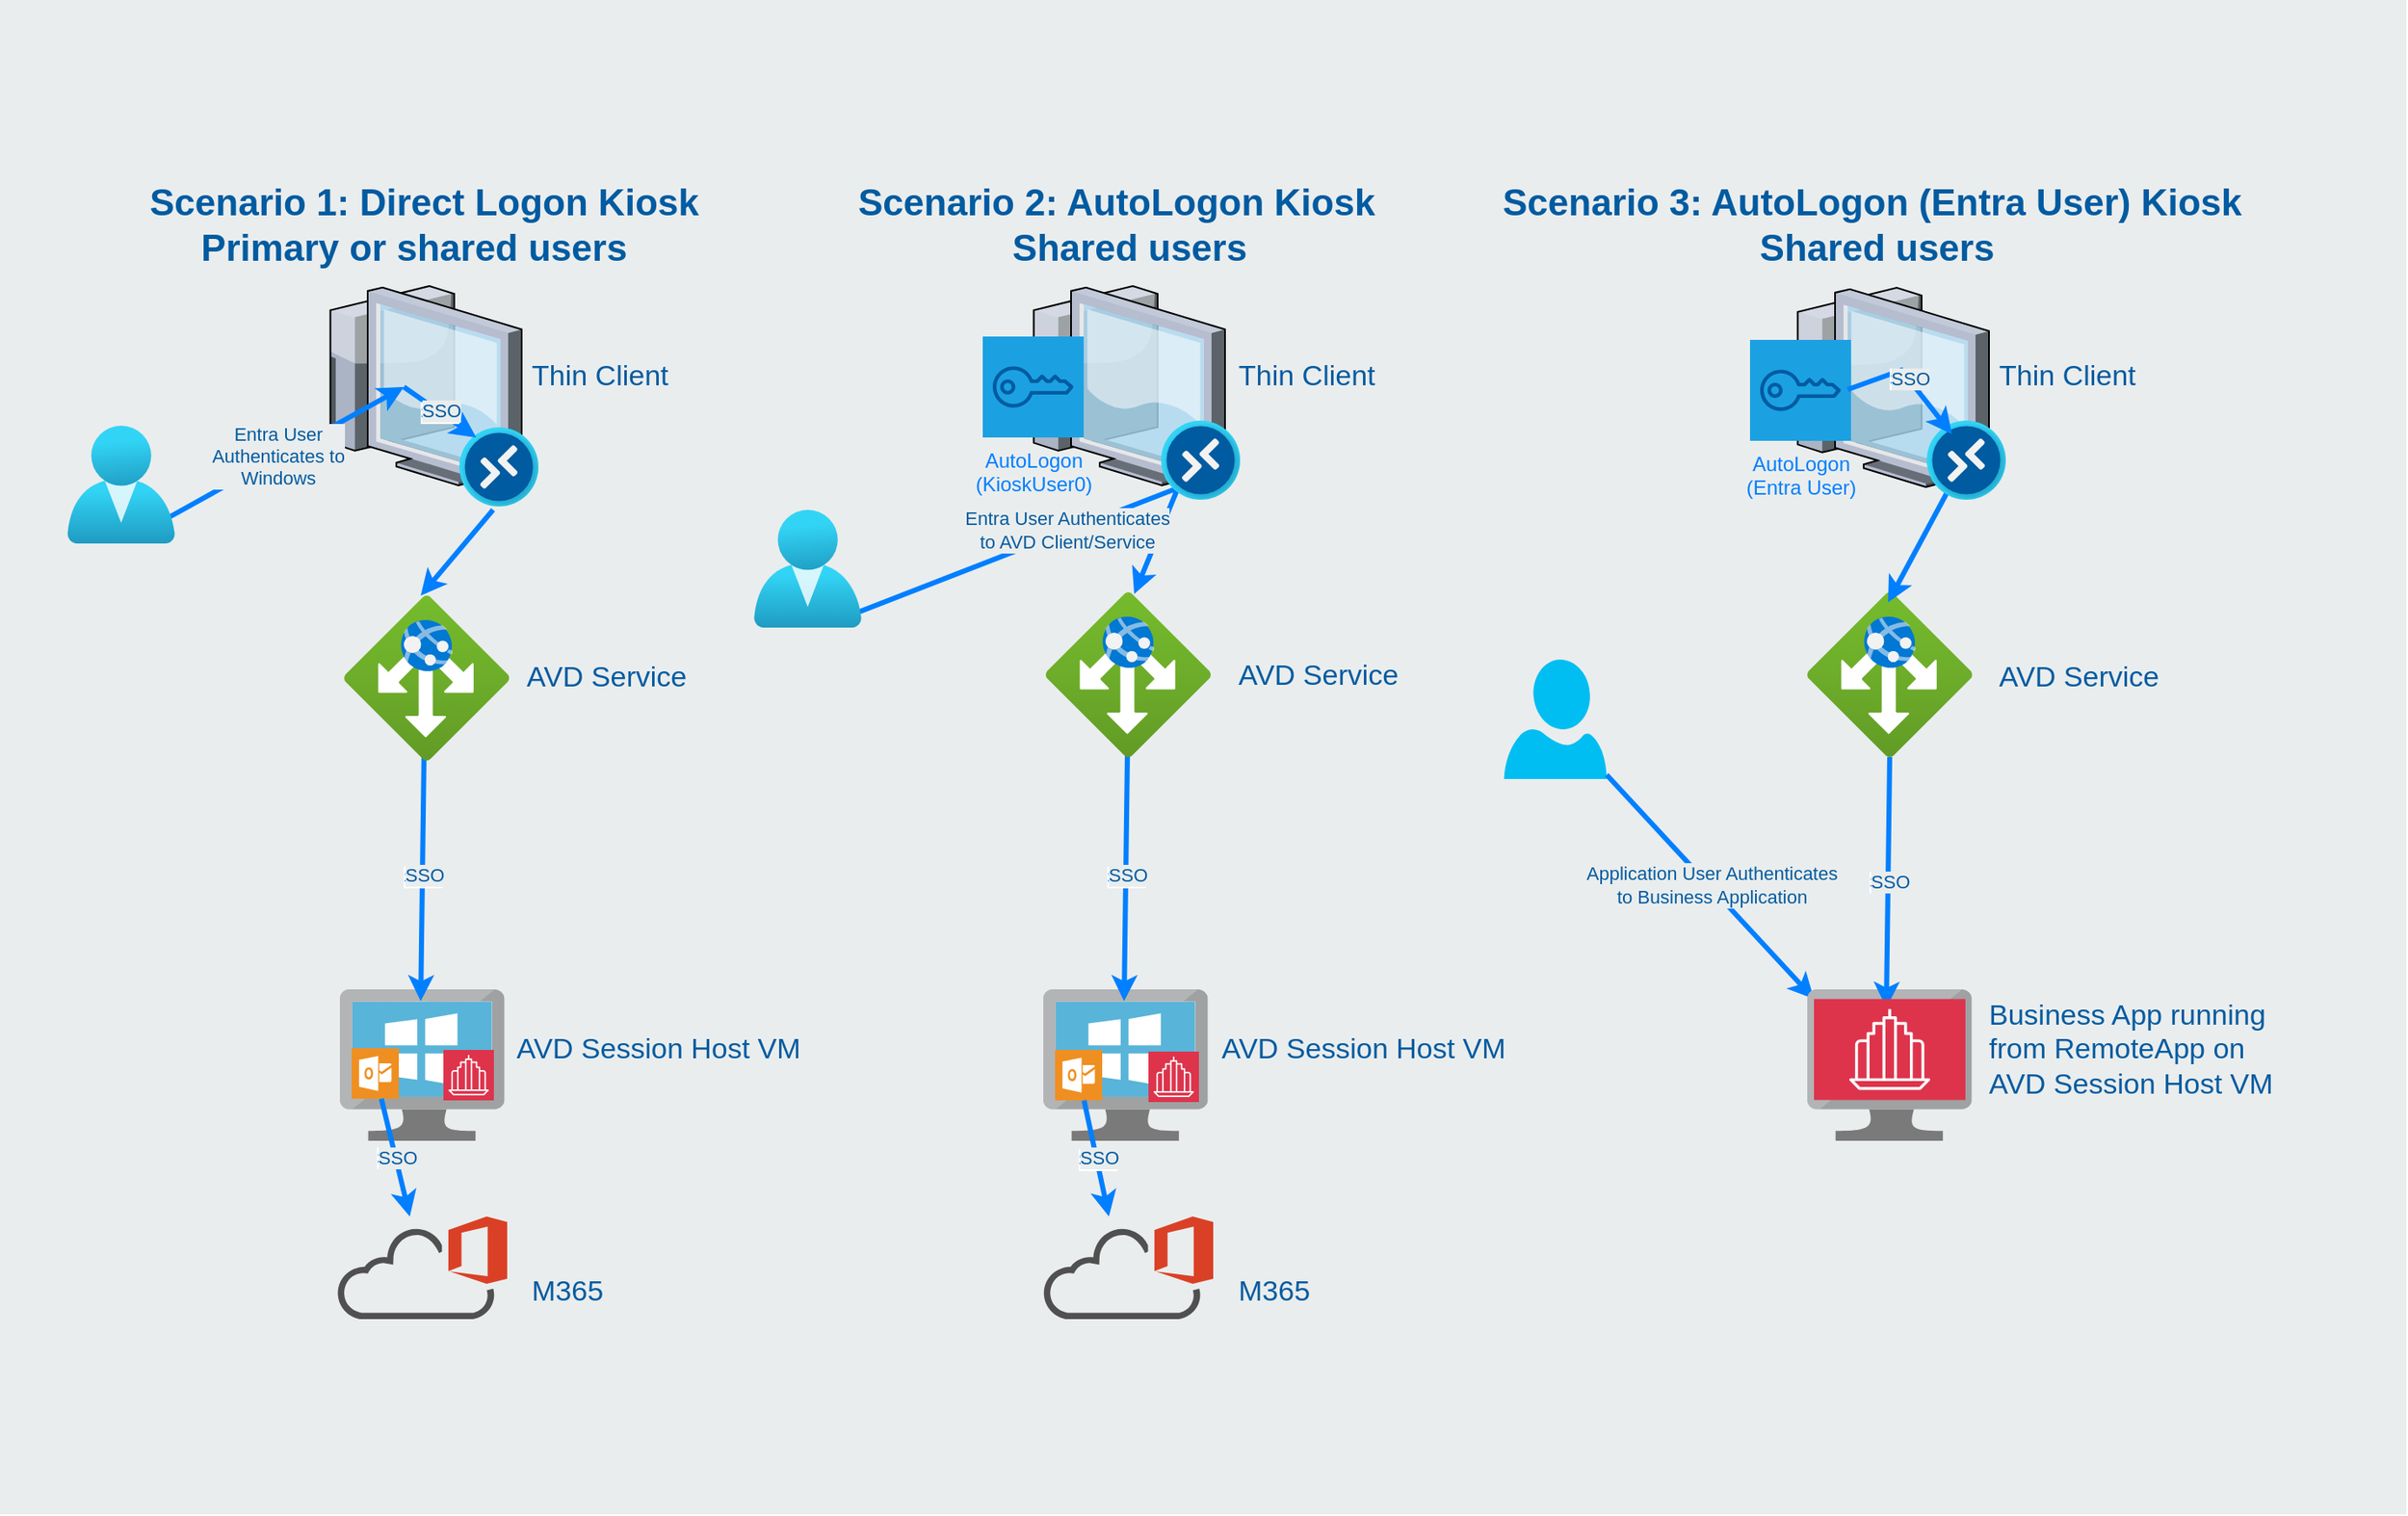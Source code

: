 <mxfile version="24.7.17">
  <diagram id="WI9T0HZ2pTsCkuznbFz-" name="Page-1">
    <mxGraphModel dx="4954" dy="1916" grid="1" gridSize="10" guides="1" tooltips="1" connect="1" arrows="1" fold="1" page="1" pageScale="1" pageWidth="1600" pageHeight="900" math="0" shadow="0">
      <root>
        <mxCell id="0" />
        <mxCell id="1" parent="0" />
        <mxCell id="4KMowXOghCUeAg-g3J02-1" value="" style="rounded=0;whiteSpace=wrap;html=1;fillColor=#EAEDED;fontSize=22;fontColor=#005ba1;strokeColor=none;labelBackgroundColor=#ffffff;" parent="1" vertex="1">
          <mxGeometry x="-1600" width="1430" height="900" as="geometry" />
        </mxCell>
        <mxCell id="WY4BZt5dDuYTtBrI8spX-12" value="" style="image;aspect=fixed;html=1;points=[];align=center;fontSize=12;image=img/lib/azure2/networking/Application_Gateways.svg;" vertex="1" parent="1">
          <mxGeometry x="-526" y="352" width="98" height="98" as="geometry" />
        </mxCell>
        <mxCell id="n1B-uEAb60fSnsBaZO2a-2" value="" style="verticalLabelPosition=bottom;sketch=0;aspect=fixed;html=1;verticalAlign=top;strokeColor=none;align=center;outlineConnect=0;shape=mxgraph.citrix.thin_client;" parent="1" vertex="1">
          <mxGeometry x="-1410" y="170" width="120" height="120" as="geometry" />
        </mxCell>
        <mxCell id="n1B-uEAb60fSnsBaZO2a-9" value="" style="image;sketch=0;aspect=fixed;html=1;points=[];align=center;fontSize=12;image=img/lib/mscae/VirtualMachineWindows.svg;" parent="1" vertex="1">
          <mxGeometry x="-1398" y="588" width="97.82" height="90" as="geometry" />
        </mxCell>
        <mxCell id="n1B-uEAb60fSnsBaZO2a-8" value="" style="sketch=0;points=[[0,0,0],[0.25,0,0],[0.5,0,0],[0.75,0,0],[1,0,0],[0,1,0],[0.25,1,0],[0.5,1,0],[0.75,1,0],[1,1,0],[0,0.25,0],[0,0.5,0],[0,0.75,0],[1,0.25,0],[1,0.5,0],[1,0.75,0]];outlineConnect=0;fontColor=#232F3E;fillColor=#DD344C;strokeColor=#ffffff;dashed=0;verticalLabelPosition=bottom;verticalAlign=top;align=center;html=1;fontSize=12;fontStyle=0;aspect=fixed;shape=mxgraph.aws4.resourceIcon;resIcon=mxgraph.aws4.business_application;" parent="1" vertex="1">
          <mxGeometry x="-1336.5" y="624" width="30" height="30" as="geometry" />
        </mxCell>
        <mxCell id="n1B-uEAb60fSnsBaZO2a-15" value="" style="endArrow=classic;html=1;rounded=0;strokeColor=#007FFF;strokeWidth=3;fontColor=#007FFF;labelBackgroundColor=#ffffff;exitX=0.87;exitY=0.65;exitDx=0;exitDy=0;exitPerimeter=0;" parent="1" edge="1">
          <mxGeometry relative="1" as="geometry">
            <mxPoint x="-1508.675" y="312.5" as="sourcePoint" />
            <mxPoint x="-1360" y="230" as="targetPoint" />
          </mxGeometry>
        </mxCell>
        <mxCell id="n1B-uEAb60fSnsBaZO2a-18" value="Entra User&lt;div&gt;Authenticates to&lt;/div&gt;&lt;div&gt;Windows&lt;/div&gt;" style="edgeLabel;html=1;align=center;verticalAlign=middle;resizable=0;points=[];labelBackgroundColor=#eaeded;fontColor=#005ba1;" parent="n1B-uEAb60fSnsBaZO2a-15" vertex="1" connectable="0">
          <mxGeometry x="-0.007" y="1" relative="1" as="geometry">
            <mxPoint as="offset" />
          </mxGeometry>
        </mxCell>
        <mxCell id="n1B-uEAb60fSnsBaZO2a-19" value="" style="endArrow=classic;html=1;rounded=0;strokeColor=#007FFF;strokeWidth=3;fontColor=#007FFF;labelBackgroundColor=#ffffff;movable=1;resizable=1;rotatable=1;deletable=1;editable=1;locked=0;connectable=1;exitX=0.426;exitY=1.043;exitDx=0;exitDy=0;exitPerimeter=0;" parent="1" edge="1" source="WY4BZt5dDuYTtBrI8spX-1">
          <mxGeometry relative="1" as="geometry">
            <mxPoint x="-1350" y="289" as="sourcePoint" />
            <mxPoint x="-1350" y="354" as="targetPoint" />
          </mxGeometry>
        </mxCell>
        <mxCell id="n1B-uEAb60fSnsBaZO2a-23" value="SSO" style="endArrow=classic;html=1;rounded=0;strokeColor=#007FFF;strokeWidth=3;fontColor=#007FFF;labelBackgroundColor=#ffffff;entryX=0.491;entryY=0.078;entryDx=0;entryDy=0;entryPerimeter=0;exitX=0.521;exitY=0.948;exitDx=0;exitDy=0;exitPerimeter=0;" parent="1" target="n1B-uEAb60fSnsBaZO2a-9" edge="1">
          <mxGeometry relative="1" as="geometry">
            <mxPoint x="-1347.984" y="446.008" as="sourcePoint" />
            <mxPoint x="-1350" y="580" as="targetPoint" />
          </mxGeometry>
        </mxCell>
        <mxCell id="n1B-uEAb60fSnsBaZO2a-24" value="SSO" style="edgeLabel;html=1;align=center;verticalAlign=middle;resizable=0;points=[];labelBackgroundColor=#eaeded;fontColor=#005ba1;" parent="n1B-uEAb60fSnsBaZO2a-23" vertex="1" connectable="0">
          <mxGeometry x="-0.007" y="1" relative="1" as="geometry">
            <mxPoint as="offset" />
          </mxGeometry>
        </mxCell>
        <mxCell id="n1B-uEAb60fSnsBaZO2a-29" value="" style="verticalLabelPosition=bottom;sketch=0;aspect=fixed;html=1;verticalAlign=top;strokeColor=none;align=center;outlineConnect=0;shape=mxgraph.citrix.thin_client;" parent="1" vertex="1">
          <mxGeometry x="-992" y="170" width="120" height="120" as="geometry" />
        </mxCell>
        <mxCell id="n1B-uEAb60fSnsBaZO2a-31" value="" style="image;sketch=0;aspect=fixed;html=1;points=[];align=center;fontSize=12;image=img/lib/mscae/VirtualMachineWindows.svg;" parent="1" vertex="1">
          <mxGeometry x="-980" y="588" width="97.82" height="90" as="geometry" />
        </mxCell>
        <mxCell id="n1B-uEAb60fSnsBaZO2a-32" value="" style="sketch=0;points=[[0,0,0],[0.25,0,0],[0.5,0,0],[0.75,0,0],[1,0,0],[0,1,0],[0.25,1,0],[0.5,1,0],[0.75,1,0],[1,1,0],[0,0.25,0],[0,0.5,0],[0,0.75,0],[1,0.25,0],[1,0.5,0],[1,0.75,0]];outlineConnect=0;fontColor=#232F3E;fillColor=#DD344C;strokeColor=#ffffff;dashed=0;verticalLabelPosition=bottom;verticalAlign=top;align=center;html=1;fontSize=12;fontStyle=0;aspect=fixed;shape=mxgraph.aws4.resourceIcon;resIcon=mxgraph.aws4.business_application;" parent="1" vertex="1">
          <mxGeometry x="-917.5" y="625" width="30" height="30" as="geometry" />
        </mxCell>
        <mxCell id="n1B-uEAb60fSnsBaZO2a-33" value="" style="endArrow=classic;html=1;rounded=0;strokeColor=#007FFF;strokeWidth=3;fontColor=#007FFF;labelBackgroundColor=#ffffff;exitX=0.922;exitY=0.886;exitDx=0;exitDy=0;exitPerimeter=0;entryX=0.536;entryY=0.01;entryDx=0;entryDy=0;entryPerimeter=0;" parent="1" target="WY4BZt5dDuYTtBrI8spX-8" edge="1" source="n1B-uEAb60fSnsBaZO2a-79">
          <mxGeometry relative="1" as="geometry">
            <mxPoint x="-1090.675" y="312.5" as="sourcePoint" />
            <mxPoint x="-1319" as="targetPoint" />
            <Array as="points">
              <mxPoint x="-900" y="290" />
            </Array>
          </mxGeometry>
        </mxCell>
        <mxCell id="n1B-uEAb60fSnsBaZO2a-34" value="Entra User Authenticates&lt;div&gt;to AVD Client/Service&lt;/div&gt;" style="edgeLabel;html=1;align=center;verticalAlign=middle;resizable=0;points=[];labelBackgroundColor=#eaeded;fontColor=#005ba1;" parent="n1B-uEAb60fSnsBaZO2a-33" vertex="1" connectable="0">
          <mxGeometry x="-0.007" y="1" relative="1" as="geometry">
            <mxPoint as="offset" />
          </mxGeometry>
        </mxCell>
        <mxCell id="n1B-uEAb60fSnsBaZO2a-37" value="SSO" style="endArrow=classic;html=1;rounded=0;strokeColor=#007FFF;strokeWidth=3;fontColor=#007FFF;labelBackgroundColor=#ffffff;entryX=0.491;entryY=0.078;entryDx=0;entryDy=0;entryPerimeter=0;exitX=0.521;exitY=0.948;exitDx=0;exitDy=0;exitPerimeter=0;" parent="1" target="n1B-uEAb60fSnsBaZO2a-31" edge="1">
          <mxGeometry relative="1" as="geometry">
            <mxPoint x="-929.984" y="446.008" as="sourcePoint" />
            <mxPoint x="-932" y="580" as="targetPoint" />
          </mxGeometry>
        </mxCell>
        <mxCell id="n1B-uEAb60fSnsBaZO2a-38" value="SSO" style="edgeLabel;html=1;align=center;verticalAlign=middle;resizable=0;points=[];labelBackgroundColor=#eaeded;fontColor=#005ba1;" parent="n1B-uEAb60fSnsBaZO2a-37" vertex="1" connectable="0">
          <mxGeometry x="-0.007" y="1" relative="1" as="geometry">
            <mxPoint as="offset" />
          </mxGeometry>
        </mxCell>
        <mxCell id="n1B-uEAb60fSnsBaZO2a-39" value="AutoLogon&lt;div&gt;(KioskUser0)&lt;/div&gt;" style="sketch=0;outlineConnect=0;fontColor=#007FFF;strokeColor=#005ba1;fillColor=#1ba1e2;dashed=0;verticalLabelPosition=bottom;verticalAlign=top;align=center;html=1;fontSize=12;fontStyle=0;aspect=fixed;shape=mxgraph.aws4.resourceIcon;resIcon=mxgraph.aws4.addon;" parent="1" vertex="1">
          <mxGeometry x="-1016" y="200" width="60" height="60" as="geometry" />
        </mxCell>
        <mxCell id="n1B-uEAb60fSnsBaZO2a-41" value="" style="verticalLabelPosition=bottom;sketch=0;aspect=fixed;html=1;verticalAlign=top;strokeColor=none;align=center;outlineConnect=0;shape=mxgraph.citrix.thin_client;" parent="1" vertex="1">
          <mxGeometry x="-538" y="171" width="120" height="120" as="geometry" />
        </mxCell>
        <mxCell id="n1B-uEAb60fSnsBaZO2a-42" value="" style="verticalLabelPosition=bottom;html=1;verticalAlign=top;align=center;strokeColor=none;fillColor=#00BEF2;shape=mxgraph.azure.user;" parent="1" vertex="1">
          <mxGeometry x="-706.2" y="392" width="61" height="71" as="geometry" />
        </mxCell>
        <mxCell id="n1B-uEAb60fSnsBaZO2a-45" value="" style="endArrow=classic;html=1;rounded=0;strokeColor=#007FFF;strokeWidth=3;fontColor=#007FFF;labelBackgroundColor=#ffffff;entryX=0;entryY=0;entryDx=0;entryDy=0;entryPerimeter=0;" parent="1" source="n1B-uEAb60fSnsBaZO2a-42" target="n1B-uEAb60fSnsBaZO2a-44" edge="1">
          <mxGeometry relative="1" as="geometry">
            <mxPoint x="-651.02" y="333" as="sourcePoint" />
            <mxPoint x="-527.82" y="630" as="targetPoint" />
          </mxGeometry>
        </mxCell>
        <mxCell id="n1B-uEAb60fSnsBaZO2a-46" value="Application User Authenticates&lt;div&gt;to Business Application&lt;/div&gt;" style="edgeLabel;html=1;align=center;verticalAlign=middle;resizable=0;points=[];labelBackgroundColor=#eaeded;fontColor=#005ba1;" parent="n1B-uEAb60fSnsBaZO2a-45" vertex="1" connectable="0">
          <mxGeometry x="-0.007" y="1" relative="1" as="geometry">
            <mxPoint as="offset" />
          </mxGeometry>
        </mxCell>
        <mxCell id="n1B-uEAb60fSnsBaZO2a-49" value="AutoLogon&lt;div&gt;(Entra User)&lt;/div&gt;" style="sketch=0;outlineConnect=0;fontColor=#007FFF;strokeColor=#005ba1;fillColor=#1ba1e2;dashed=0;verticalLabelPosition=bottom;verticalAlign=top;align=center;html=1;fontSize=12;fontStyle=0;aspect=fixed;shape=mxgraph.aws4.resourceIcon;resIcon=mxgraph.aws4.addon;" parent="1" vertex="1">
          <mxGeometry x="-560" y="202" width="60" height="60" as="geometry" />
        </mxCell>
        <mxCell id="n1B-uEAb60fSnsBaZO2a-51" value="" style="endArrow=classic;html=1;rounded=0;strokeColor=#007FFF;strokeWidth=3;fontColor=#007FFF;labelBackgroundColor=#ffffff;movable=1;resizable=1;rotatable=1;deletable=1;editable=1;locked=0;connectable=1;entryX=0.5;entryY=0.021;entryDx=0;entryDy=0;entryPerimeter=0;" parent="1" edge="1">
          <mxGeometry relative="1" as="geometry">
            <mxPoint x="-442" y="291" as="sourcePoint" />
            <mxPoint x="-478" y="358.016" as="targetPoint" />
          </mxGeometry>
        </mxCell>
        <mxCell id="n1B-uEAb60fSnsBaZO2a-53" value="" style="sketch=0;pointerEvents=1;shadow=0;dashed=0;html=1;strokeColor=none;fillColor=#505050;labelPosition=center;verticalLabelPosition=bottom;outlineConnect=0;verticalAlign=top;align=center;shape=mxgraph.office.clouds.office_365;" parent="1" vertex="1">
          <mxGeometry x="-1399.59" y="723" width="101" height="61" as="geometry" />
        </mxCell>
        <mxCell id="n1B-uEAb60fSnsBaZO2a-54" value="" style="shadow=0;dashed=0;html=1;strokeColor=none;fillColor=#EF8F21;labelPosition=center;verticalLabelPosition=bottom;verticalAlign=top;align=center;outlineConnect=0;shape=mxgraph.veeam.ms_outlook;" parent="1" vertex="1">
          <mxGeometry x="-973" y="624" width="28" height="30" as="geometry" />
        </mxCell>
        <mxCell id="n1B-uEAb60fSnsBaZO2a-55" value="" style="shadow=0;dashed=0;html=1;strokeColor=none;fillColor=#EF8F21;labelPosition=center;verticalLabelPosition=bottom;verticalAlign=top;align=center;outlineConnect=0;shape=mxgraph.veeam.ms_outlook;" parent="1" vertex="1">
          <mxGeometry x="-1391" y="623" width="28" height="30" as="geometry" />
        </mxCell>
        <mxCell id="n1B-uEAb60fSnsBaZO2a-56" value="" style="sketch=0;pointerEvents=1;shadow=0;dashed=0;html=1;strokeColor=none;fillColor=#505050;labelPosition=center;verticalLabelPosition=bottom;outlineConnect=0;verticalAlign=top;align=center;shape=mxgraph.office.clouds.office_365;" parent="1" vertex="1">
          <mxGeometry x="-980" y="723" width="101" height="61" as="geometry" />
        </mxCell>
        <mxCell id="n1B-uEAb60fSnsBaZO2a-57" value="SSO" style="endArrow=classic;html=1;rounded=0;strokeColor=#007FFF;strokeWidth=3;fontColor=#007FFF;labelBackgroundColor=#ffffff;" parent="1" source="n1B-uEAb60fSnsBaZO2a-55" target="n1B-uEAb60fSnsBaZO2a-53" edge="1">
          <mxGeometry relative="1" as="geometry">
            <mxPoint x="-1338" y="456" as="sourcePoint" />
            <mxPoint x="-1340" y="607" as="targetPoint" />
          </mxGeometry>
        </mxCell>
        <mxCell id="n1B-uEAb60fSnsBaZO2a-58" value="SSO" style="edgeLabel;html=1;align=center;verticalAlign=middle;resizable=0;points=[];labelBackgroundColor=#eaeded;fontColor=#005ba1;" parent="n1B-uEAb60fSnsBaZO2a-57" vertex="1" connectable="0">
          <mxGeometry x="-0.007" y="1" relative="1" as="geometry">
            <mxPoint as="offset" />
          </mxGeometry>
        </mxCell>
        <mxCell id="n1B-uEAb60fSnsBaZO2a-61" value="SSO" style="endArrow=classic;html=1;rounded=0;strokeColor=#007FFF;strokeWidth=3;fontColor=#007FFF;labelBackgroundColor=#ffffff;" parent="1" source="n1B-uEAb60fSnsBaZO2a-54" edge="1">
          <mxGeometry relative="1" as="geometry">
            <mxPoint x="-960" y="670" as="sourcePoint" />
            <mxPoint x="-941" y="723" as="targetPoint" />
          </mxGeometry>
        </mxCell>
        <mxCell id="n1B-uEAb60fSnsBaZO2a-62" value="SSO" style="edgeLabel;html=1;align=center;verticalAlign=middle;resizable=0;points=[];labelBackgroundColor=#eaeded;fontColor=#005ba1;" parent="n1B-uEAb60fSnsBaZO2a-61" vertex="1" connectable="0">
          <mxGeometry x="-0.007" y="1" relative="1" as="geometry">
            <mxPoint as="offset" />
          </mxGeometry>
        </mxCell>
        <mxCell id="n1B-uEAb60fSnsBaZO2a-64" value="Thin Client" style="strokeWidth=1;shadow=0;dashed=0;align=center;html=1;shape=mxgraph.mockup.text.textBox;fontColor=#005ba1;align=left;fontSize=17;spacingLeft=4;spacingTop=-3;whiteSpace=wrap;strokeColor=none;mainText=;labelBackgroundColor=none;fillColor=none;" parent="1" vertex="1">
          <mxGeometry x="-1290" y="210" width="150" height="30" as="geometry" />
        </mxCell>
        <mxCell id="n1B-uEAb60fSnsBaZO2a-65" value="Thin Client" style="strokeWidth=1;shadow=0;dashed=0;align=center;html=1;shape=mxgraph.mockup.text.textBox;fontColor=#005ba1;align=left;fontSize=17;spacingLeft=4;spacingTop=-3;whiteSpace=wrap;strokeColor=none;mainText=;labelBackgroundColor=none;fillColor=none;" parent="1" vertex="1">
          <mxGeometry x="-870.5" y="210" width="150" height="30" as="geometry" />
        </mxCell>
        <mxCell id="n1B-uEAb60fSnsBaZO2a-66" value="Thin Client" style="strokeWidth=1;shadow=0;dashed=0;align=center;html=1;shape=mxgraph.mockup.text.textBox;fontColor=#005ba1;align=left;fontSize=17;spacingLeft=4;spacingTop=-3;whiteSpace=wrap;strokeColor=none;mainText=;labelBackgroundColor=none;fillColor=none;" parent="1" vertex="1">
          <mxGeometry x="-418" y="210" width="150" height="30" as="geometry" />
        </mxCell>
        <mxCell id="n1B-uEAb60fSnsBaZO2a-67" value="AVD Service" style="strokeWidth=1;shadow=0;dashed=0;align=center;html=1;shape=mxgraph.mockup.text.textBox;fontColor=#005ba1;align=left;fontSize=17;spacingLeft=4;spacingTop=-3;whiteSpace=wrap;strokeColor=none;mainText=;labelBackgroundColor=none;fillColor=none;" parent="1" vertex="1">
          <mxGeometry x="-1293" y="389" width="150" height="30" as="geometry" />
        </mxCell>
        <mxCell id="n1B-uEAb60fSnsBaZO2a-68" value="AVD Service" style="strokeWidth=1;shadow=0;dashed=0;align=center;html=1;shape=mxgraph.mockup.text.textBox;fontColor=#005ba1;align=left;fontSize=17;spacingLeft=4;spacingTop=-3;whiteSpace=wrap;strokeColor=none;mainText=;labelBackgroundColor=none;fillColor=none;" parent="1" vertex="1">
          <mxGeometry x="-418" y="389" width="150" height="30" as="geometry" />
        </mxCell>
        <mxCell id="n1B-uEAb60fSnsBaZO2a-69" value="AVD Service" style="strokeWidth=1;shadow=0;dashed=0;align=center;html=1;shape=mxgraph.mockup.text.textBox;fontColor=#005ba1;align=left;fontSize=17;spacingLeft=4;spacingTop=-3;whiteSpace=wrap;strokeColor=none;mainText=;labelBackgroundColor=none;fillColor=none;" parent="1" vertex="1">
          <mxGeometry x="-870.5" y="388" width="150" height="30" as="geometry" />
        </mxCell>
        <mxCell id="n1B-uEAb60fSnsBaZO2a-70" value="AVD Session Host VM" style="strokeWidth=1;shadow=0;dashed=0;align=center;html=1;shape=mxgraph.mockup.text.textBox;fontColor=#005ba1;align=left;fontSize=17;spacingLeft=4;spacingTop=-3;whiteSpace=wrap;strokeColor=none;mainText=;labelBackgroundColor=none;fillColor=none;" parent="1" vertex="1">
          <mxGeometry x="-1298.59" y="610" width="178.59" height="30" as="geometry" />
        </mxCell>
        <mxCell id="n1B-uEAb60fSnsBaZO2a-71" value="AVD Session Host VM" style="strokeWidth=1;shadow=0;dashed=0;align=center;html=1;shape=mxgraph.mockup.text.textBox;fontColor=#005ba1;align=left;fontSize=17;spacingLeft=4;spacingTop=-3;whiteSpace=wrap;strokeColor=none;mainText=;labelBackgroundColor=none;fillColor=none;" parent="1" vertex="1">
          <mxGeometry x="-879.79" y="610" width="178.59" height="30" as="geometry" />
        </mxCell>
        <mxCell id="n1B-uEAb60fSnsBaZO2a-72" value="Business App running from RemoteApp on AVD Session Host VM" style="strokeWidth=1;shadow=0;dashed=0;align=center;html=1;shape=mxgraph.mockup.text.textBox;fontColor=#005ba1;align=left;fontSize=17;spacingLeft=4;spacingTop=-3;whiteSpace=wrap;strokeColor=none;mainText=;labelBackgroundColor=none;fillColor=none;" parent="1" vertex="1">
          <mxGeometry x="-424.0" y="610" width="178.59" height="30" as="geometry" />
        </mxCell>
        <mxCell id="n1B-uEAb60fSnsBaZO2a-73" value="Scenario 1: Direct Logon Kiosk&lt;div&gt;&amp;nbsp; &amp;nbsp; &amp;nbsp;Primary or shared users&lt;/div&gt;" style="strokeWidth=1;shadow=0;dashed=0;align=center;html=1;shape=mxgraph.mockup.text.textBox;fontColor=#005ba1;align=left;fontSize=22;spacingLeft=4;spacingTop=-3;whiteSpace=wrap;strokeColor=none;mainText=;labelBackgroundColor=none;fillColor=none;fontStyle=1" parent="1" vertex="1">
          <mxGeometry x="-1516.91" y="120" width="340.91" height="30" as="geometry" />
        </mxCell>
        <mxCell id="n1B-uEAb60fSnsBaZO2a-78" value="" style="image;aspect=fixed;html=1;points=[];align=center;fontSize=12;image=img/lib/azure2/identity/Users.svg;" parent="1" vertex="1">
          <mxGeometry x="-1560" y="253" width="64" height="70" as="geometry" />
        </mxCell>
        <mxCell id="n1B-uEAb60fSnsBaZO2a-79" value="" style="image;aspect=fixed;html=1;points=[];align=center;fontSize=12;image=img/lib/azure2/identity/Users.svg;" parent="1" vertex="1">
          <mxGeometry x="-1152" y="303" width="64" height="70" as="geometry" />
        </mxCell>
        <mxCell id="n1B-uEAb60fSnsBaZO2a-80" value="M365" style="strokeWidth=1;shadow=0;dashed=0;align=center;html=1;shape=mxgraph.mockup.text.textBox;fontColor=#005ba1;align=left;fontSize=17;spacingLeft=4;spacingTop=-3;whiteSpace=wrap;strokeColor=none;mainText=;labelBackgroundColor=none;fillColor=none;" parent="1" vertex="1">
          <mxGeometry x="-870.5" y="754" width="178.59" height="30" as="geometry" />
        </mxCell>
        <mxCell id="n1B-uEAb60fSnsBaZO2a-81" value="M365" style="strokeWidth=1;shadow=0;dashed=0;align=center;html=1;shape=mxgraph.mockup.text.textBox;fontColor=#005ba1;align=left;fontSize=17;spacingLeft=4;spacingTop=-3;whiteSpace=wrap;strokeColor=none;mainText=;labelBackgroundColor=none;fillColor=none;" parent="1" vertex="1">
          <mxGeometry x="-1290" y="754" width="178.59" height="30" as="geometry" />
        </mxCell>
        <mxCell id="n1B-uEAb60fSnsBaZO2a-82" value="" style="image;sketch=0;aspect=fixed;html=1;points=[];align=center;fontSize=12;image=img/lib/mscae/VirtualMachineWindows.svg;" parent="1" vertex="1">
          <mxGeometry x="-526" y="588" width="97.82" height="90" as="geometry" />
        </mxCell>
        <mxCell id="n1B-uEAb60fSnsBaZO2a-84" value="SSO" style="endArrow=classic;html=1;rounded=0;strokeColor=#007FFF;strokeWidth=3;fontColor=#007FFF;labelBackgroundColor=#ffffff;entryX=0.491;entryY=0.078;entryDx=0;entryDy=0;entryPerimeter=0;exitX=0.521;exitY=0.948;exitDx=0;exitDy=0;exitPerimeter=0;" parent="1" edge="1">
          <mxGeometry relative="1" as="geometry">
            <mxPoint x="-477" y="450" as="sourcePoint" />
            <mxPoint x="-479" y="599" as="targetPoint" />
          </mxGeometry>
        </mxCell>
        <mxCell id="n1B-uEAb60fSnsBaZO2a-85" value="SSO" style="edgeLabel;html=1;align=center;verticalAlign=middle;resizable=0;points=[];labelBackgroundColor=#eaeded;fontColor=#005ba1;" parent="n1B-uEAb60fSnsBaZO2a-84" vertex="1" connectable="0">
          <mxGeometry x="-0.007" y="1" relative="1" as="geometry">
            <mxPoint as="offset" />
          </mxGeometry>
        </mxCell>
        <mxCell id="n1B-uEAb60fSnsBaZO2a-44" value="" style="sketch=0;points=[[0,0,0],[0.25,0,0],[0.5,0,0],[0.75,0,0],[1,0,0],[0,1,0],[0.25,1,0],[0.5,1,0],[0.75,1,0],[1,1,0],[0,0.25,0],[0,0.5,0],[0,0.75,0],[1,0.25,0],[1,0.5,0],[1,0.75,0]];outlineConnect=0;fontColor=#232F3E;fillColor=#DD344C;strokeColor=#ffffff;dashed=0;verticalLabelPosition=bottom;verticalAlign=top;align=center;html=1;fontSize=12;fontStyle=0;shape=mxgraph.aws4.resourceIcon;resIcon=mxgraph.aws4.business_application;movable=1;resizable=1;rotatable=1;deletable=1;editable=1;locked=0;connectable=1;" parent="1" vertex="1">
          <mxGeometry x="-522" y="593.69" width="90" height="60" as="geometry" />
        </mxCell>
        <mxCell id="gN5D4e8lDXtdGMDuxh5c-2" value="Scenario 2: AutoLogon Kiosk&lt;div&gt;&amp;nbsp; &amp;nbsp; &amp;nbsp; &amp;nbsp; &amp;nbsp; &amp;nbsp; &amp;nbsp; &amp;nbsp;Shared users&lt;/div&gt;" style="strokeWidth=1;shadow=0;dashed=0;align=center;html=1;shape=mxgraph.mockup.text.textBox;fontColor=#005ba1;align=left;fontSize=22;spacingLeft=4;spacingTop=-3;whiteSpace=wrap;strokeColor=none;mainText=;labelBackgroundColor=none;fillColor=none;fontStyle=1" parent="1" vertex="1">
          <mxGeometry x="-1096" y="120" width="331.82" height="30" as="geometry" />
        </mxCell>
        <mxCell id="gN5D4e8lDXtdGMDuxh5c-3" value="Scenario 3: AutoLogon (Entra User) Kiosk&lt;div&gt;&amp;nbsp; &amp;nbsp; &amp;nbsp; &amp;nbsp; &amp;nbsp; &amp;nbsp; &amp;nbsp; &amp;nbsp; &amp;nbsp; &amp;nbsp; &amp;nbsp; &amp;nbsp; &amp;nbsp;Shared users&lt;/div&gt;" style="strokeWidth=1;shadow=0;dashed=0;align=center;html=1;shape=mxgraph.mockup.text.textBox;fontColor=#005ba1;align=left;fontSize=22;spacingLeft=4;spacingTop=-3;whiteSpace=wrap;strokeColor=none;mainText=;labelBackgroundColor=none;fillColor=none;fontStyle=1" parent="1" vertex="1">
          <mxGeometry x="-713" y="120" width="461" height="30" as="geometry" />
        </mxCell>
        <mxCell id="WY4BZt5dDuYTtBrI8spX-1" value="" style="image;aspect=fixed;html=1;points=[];align=center;fontSize=12;image=img/lib/azure2/other/Windows_Virtual_Desktop.svg;" vertex="1" parent="1">
          <mxGeometry x="-1327" y="254" width="47" height="47" as="geometry" />
        </mxCell>
        <mxCell id="WY4BZt5dDuYTtBrI8spX-2" value="SSO" style="endArrow=classic;html=1;rounded=0;strokeColor=#007FFF;strokeWidth=3;fontColor=#007FFF;labelBackgroundColor=#ffffff;movable=1;resizable=1;rotatable=1;deletable=1;editable=1;locked=0;connectable=1;entryX=0.213;entryY=0.128;entryDx=0;entryDy=0;entryPerimeter=0;" edge="1" parent="1" target="WY4BZt5dDuYTtBrI8spX-1">
          <mxGeometry relative="1" as="geometry">
            <mxPoint x="-1360" y="230" as="sourcePoint" />
            <mxPoint x="-1332" y="260" as="targetPoint" />
          </mxGeometry>
        </mxCell>
        <mxCell id="WY4BZt5dDuYTtBrI8spX-3" value="SSO" style="edgeLabel;html=1;align=center;verticalAlign=middle;resizable=0;points=[];labelBackgroundColor=#eaeded;fontColor=#005ba1;" vertex="1" connectable="0" parent="WY4BZt5dDuYTtBrI8spX-2">
          <mxGeometry x="-0.007" y="1" relative="1" as="geometry">
            <mxPoint as="offset" />
          </mxGeometry>
        </mxCell>
        <mxCell id="WY4BZt5dDuYTtBrI8spX-4" value="" style="image;aspect=fixed;html=1;points=[];align=center;fontSize=12;image=img/lib/azure2/networking/Application_Gateways.svg;" vertex="1" parent="1">
          <mxGeometry x="-1395.45" y="354" width="98" height="98" as="geometry" />
        </mxCell>
        <mxCell id="WY4BZt5dDuYTtBrI8spX-5" value="" style="image;aspect=fixed;html=1;points=[];align=center;fontSize=12;image=img/lib/azure2/other/Windows_Virtual_Desktop.svg;" vertex="1" parent="1">
          <mxGeometry x="-910" y="250" width="47" height="47" as="geometry" />
        </mxCell>
        <mxCell id="WY4BZt5dDuYTtBrI8spX-8" value="" style="image;aspect=fixed;html=1;points=[];align=center;fontSize=12;image=img/lib/azure2/networking/Application_Gateways.svg;" vertex="1" parent="1">
          <mxGeometry x="-978.5" y="352" width="98" height="98" as="geometry" />
        </mxCell>
        <mxCell id="WY4BZt5dDuYTtBrI8spX-9" value="" style="image;aspect=fixed;html=1;points=[];align=center;fontSize=12;image=img/lib/azure2/other/Windows_Virtual_Desktop.svg;" vertex="1" parent="1">
          <mxGeometry x="-455" y="250" width="47" height="47" as="geometry" />
        </mxCell>
        <mxCell id="WY4BZt5dDuYTtBrI8spX-10" value="SSO" style="endArrow=classic;html=1;rounded=0;strokeColor=#007FFF;strokeWidth=3;fontColor=#007FFF;labelBackgroundColor=#ffffff;movable=1;resizable=1;rotatable=1;deletable=1;editable=1;locked=0;connectable=1;entryX=0.319;entryY=0.17;entryDx=0;entryDy=0;entryPerimeter=0;" edge="1" parent="1" target="WY4BZt5dDuYTtBrI8spX-9">
          <mxGeometry relative="1" as="geometry">
            <mxPoint x="-502" y="231.5" as="sourcePoint" />
            <mxPoint x="-454" y="251.5" as="targetPoint" />
            <Array as="points">
              <mxPoint x="-470" y="220" />
            </Array>
          </mxGeometry>
        </mxCell>
        <mxCell id="WY4BZt5dDuYTtBrI8spX-11" value="SSO" style="edgeLabel;html=1;align=center;verticalAlign=middle;resizable=0;points=[];labelBackgroundColor=#eaeded;fontColor=#005ba1;" vertex="1" connectable="0" parent="WY4BZt5dDuYTtBrI8spX-10">
          <mxGeometry x="-0.007" y="1" relative="1" as="geometry">
            <mxPoint as="offset" />
          </mxGeometry>
        </mxCell>
      </root>
    </mxGraphModel>
  </diagram>
</mxfile>
